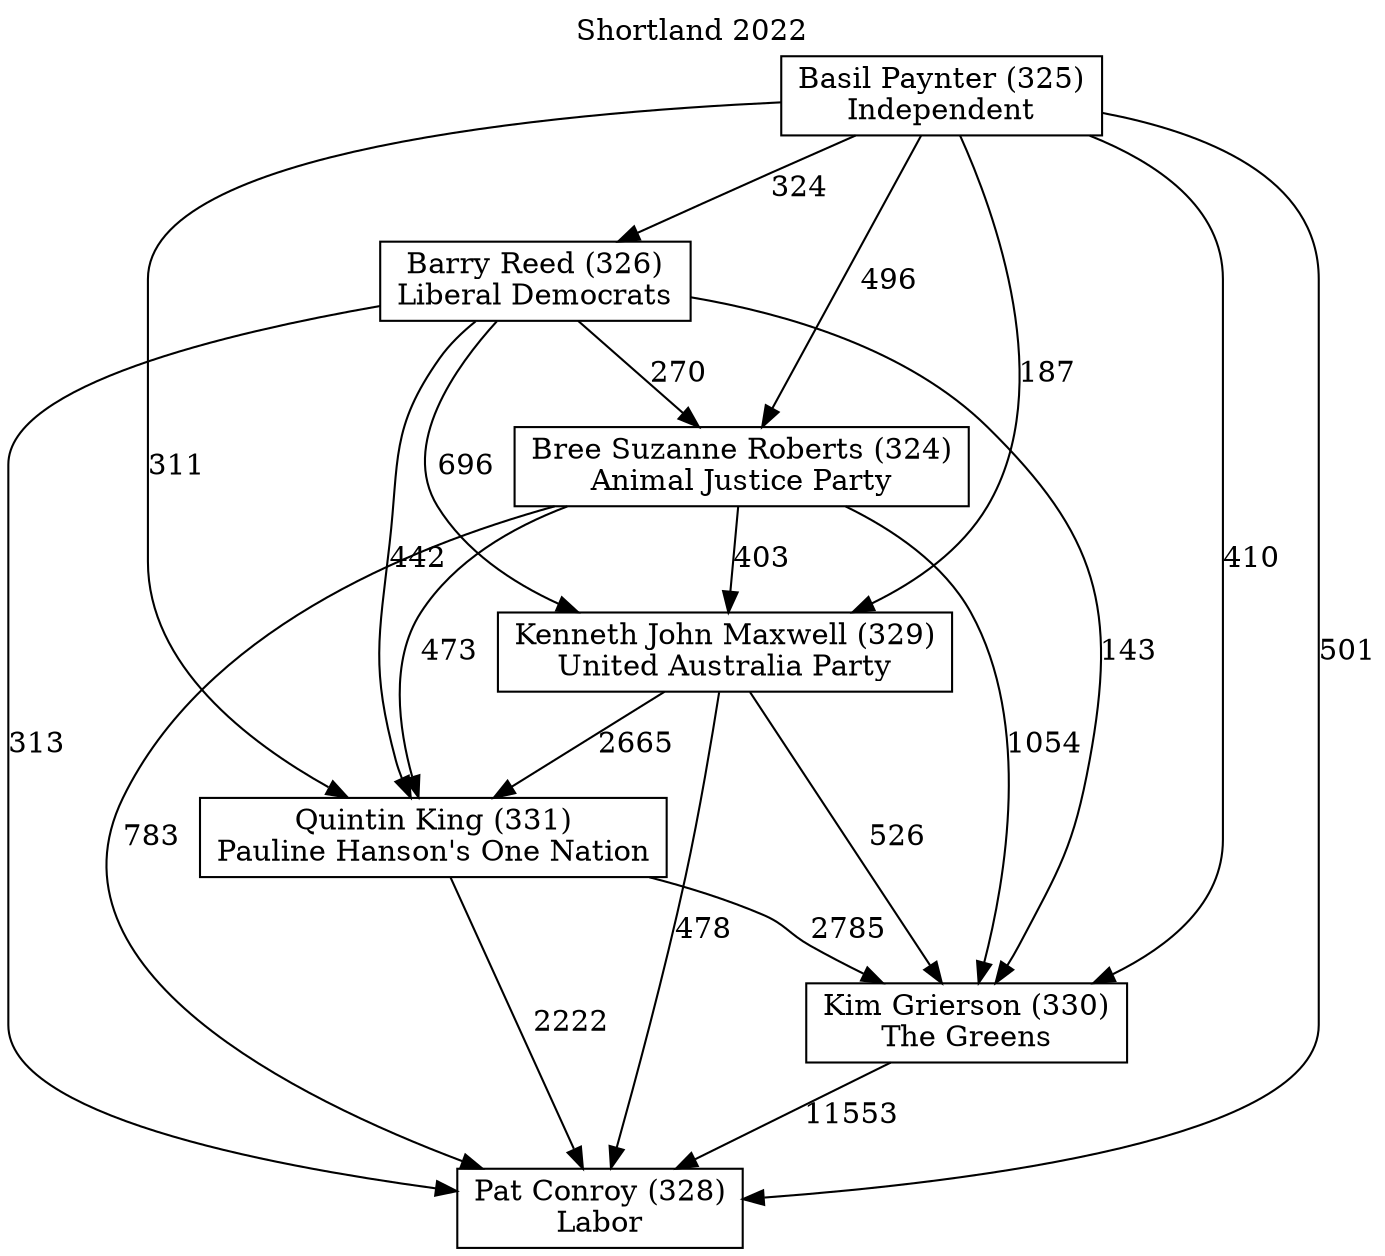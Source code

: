 // House preference flow
digraph "Pat Conroy (328)_Shortland_2022" {
	graph [label="Shortland 2022" labelloc=t mclimit=10]
	node [shape=box]
	"Kenneth John Maxwell (329)" [label="Kenneth John Maxwell (329)
United Australia Party"]
	"Kim Grierson (330)" [label="Kim Grierson (330)
The Greens"]
	"Barry Reed (326)" [label="Barry Reed (326)
Liberal Democrats"]
	"Quintin King (331)" [label="Quintin King (331)
Pauline Hanson's One Nation"]
	"Pat Conroy (328)" [label="Pat Conroy (328)
Labor"]
	"Bree Suzanne Roberts (324)" [label="Bree Suzanne Roberts (324)
Animal Justice Party"]
	"Basil Paynter (325)" [label="Basil Paynter (325)
Independent"]
	"Barry Reed (326)" -> "Kenneth John Maxwell (329)" [label=696]
	"Kenneth John Maxwell (329)" -> "Quintin King (331)" [label=2665]
	"Quintin King (331)" -> "Kim Grierson (330)" [label=2785]
	"Basil Paynter (325)" -> "Kim Grierson (330)" [label=410]
	"Basil Paynter (325)" -> "Kenneth John Maxwell (329)" [label=187]
	"Barry Reed (326)" -> "Quintin King (331)" [label=442]
	"Basil Paynter (325)" -> "Quintin King (331)" [label=311]
	"Bree Suzanne Roberts (324)" -> "Kim Grierson (330)" [label=1054]
	"Basil Paynter (325)" -> "Barry Reed (326)" [label=324]
	"Barry Reed (326)" -> "Bree Suzanne Roberts (324)" [label=270]
	"Bree Suzanne Roberts (324)" -> "Kenneth John Maxwell (329)" [label=403]
	"Kim Grierson (330)" -> "Pat Conroy (328)" [label=11553]
	"Barry Reed (326)" -> "Pat Conroy (328)" [label=313]
	"Basil Paynter (325)" -> "Bree Suzanne Roberts (324)" [label=496]
	"Bree Suzanne Roberts (324)" -> "Quintin King (331)" [label=473]
	"Bree Suzanne Roberts (324)" -> "Pat Conroy (328)" [label=783]
	"Barry Reed (326)" -> "Kim Grierson (330)" [label=143]
	"Basil Paynter (325)" -> "Pat Conroy (328)" [label=501]
	"Kenneth John Maxwell (329)" -> "Kim Grierson (330)" [label=526]
	"Kenneth John Maxwell (329)" -> "Pat Conroy (328)" [label=478]
	"Quintin King (331)" -> "Pat Conroy (328)" [label=2222]
}
